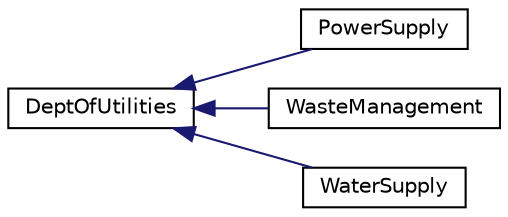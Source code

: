 digraph "Graphical Class Hierarchy"
{
 // LATEX_PDF_SIZE
  edge [fontname="Helvetica",fontsize="10",labelfontname="Helvetica",labelfontsize="10"];
  node [fontname="Helvetica",fontsize="10",shape=record];
  rankdir="LR";
  Node0 [label="DeptOfUtilities",height=0.2,width=0.4,color="black", fillcolor="white", style="filled",URL="$classDeptOfUtilities.html",tooltip="Base class for managing various city utility departments like power, water, and waste management."];
  Node0 -> Node1 [dir="back",color="midnightblue",fontsize="10",style="solid",fontname="Helvetica"];
  Node1 [label="PowerSupply",height=0.2,width=0.4,color="black", fillcolor="white", style="filled",URL="$classPowerSupply.html",tooltip="Manages the electricity generation and distribution system for the city. Inherits from the Department..."];
  Node0 -> Node2 [dir="back",color="midnightblue",fontsize="10",style="solid",fontname="Helvetica"];
  Node2 [label="WasteManagement",height=0.2,width=0.4,color="black", fillcolor="white", style="filled",URL="$classWasteManagement.html",tooltip="Manages the waste collection, disposal, and recycling systems for the city. Inherits from the Departm..."];
  Node0 -> Node3 [dir="back",color="midnightblue",fontsize="10",style="solid",fontname="Helvetica"];
  Node3 [label="WaterSupply",height=0.2,width=0.4,color="black", fillcolor="white", style="filled",URL="$classWaterSupply.html",tooltip="Manages the water distribution and supply system for the city. Inherits from the DeptOfUtilities clas..."];
}
